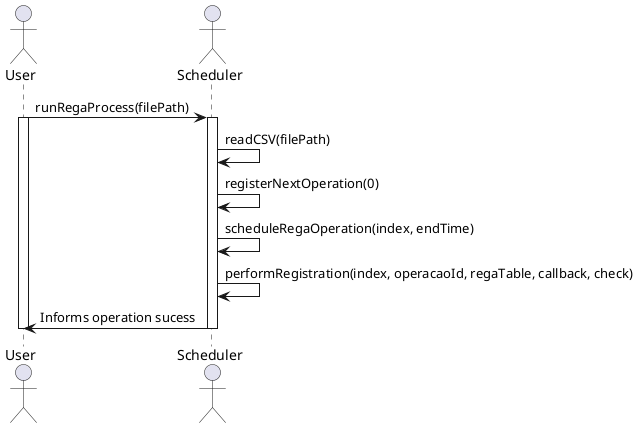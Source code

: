 @startuml

actor User
actor Scheduler

User -> Scheduler: runRegaProcess(filePath)
activate User
activate Scheduler

Scheduler -> Scheduler: readCSV(filePath)
Scheduler -> Scheduler: registerNextOperation(0)
Scheduler -> Scheduler: scheduleRegaOperation(index, endTime)
Scheduler -> Scheduler: performRegistration(index, operacaoId, regaTable, callback, check)
Scheduler -> User : Informs operation sucess
deactivate Scheduler
deactivate User

@enduml
